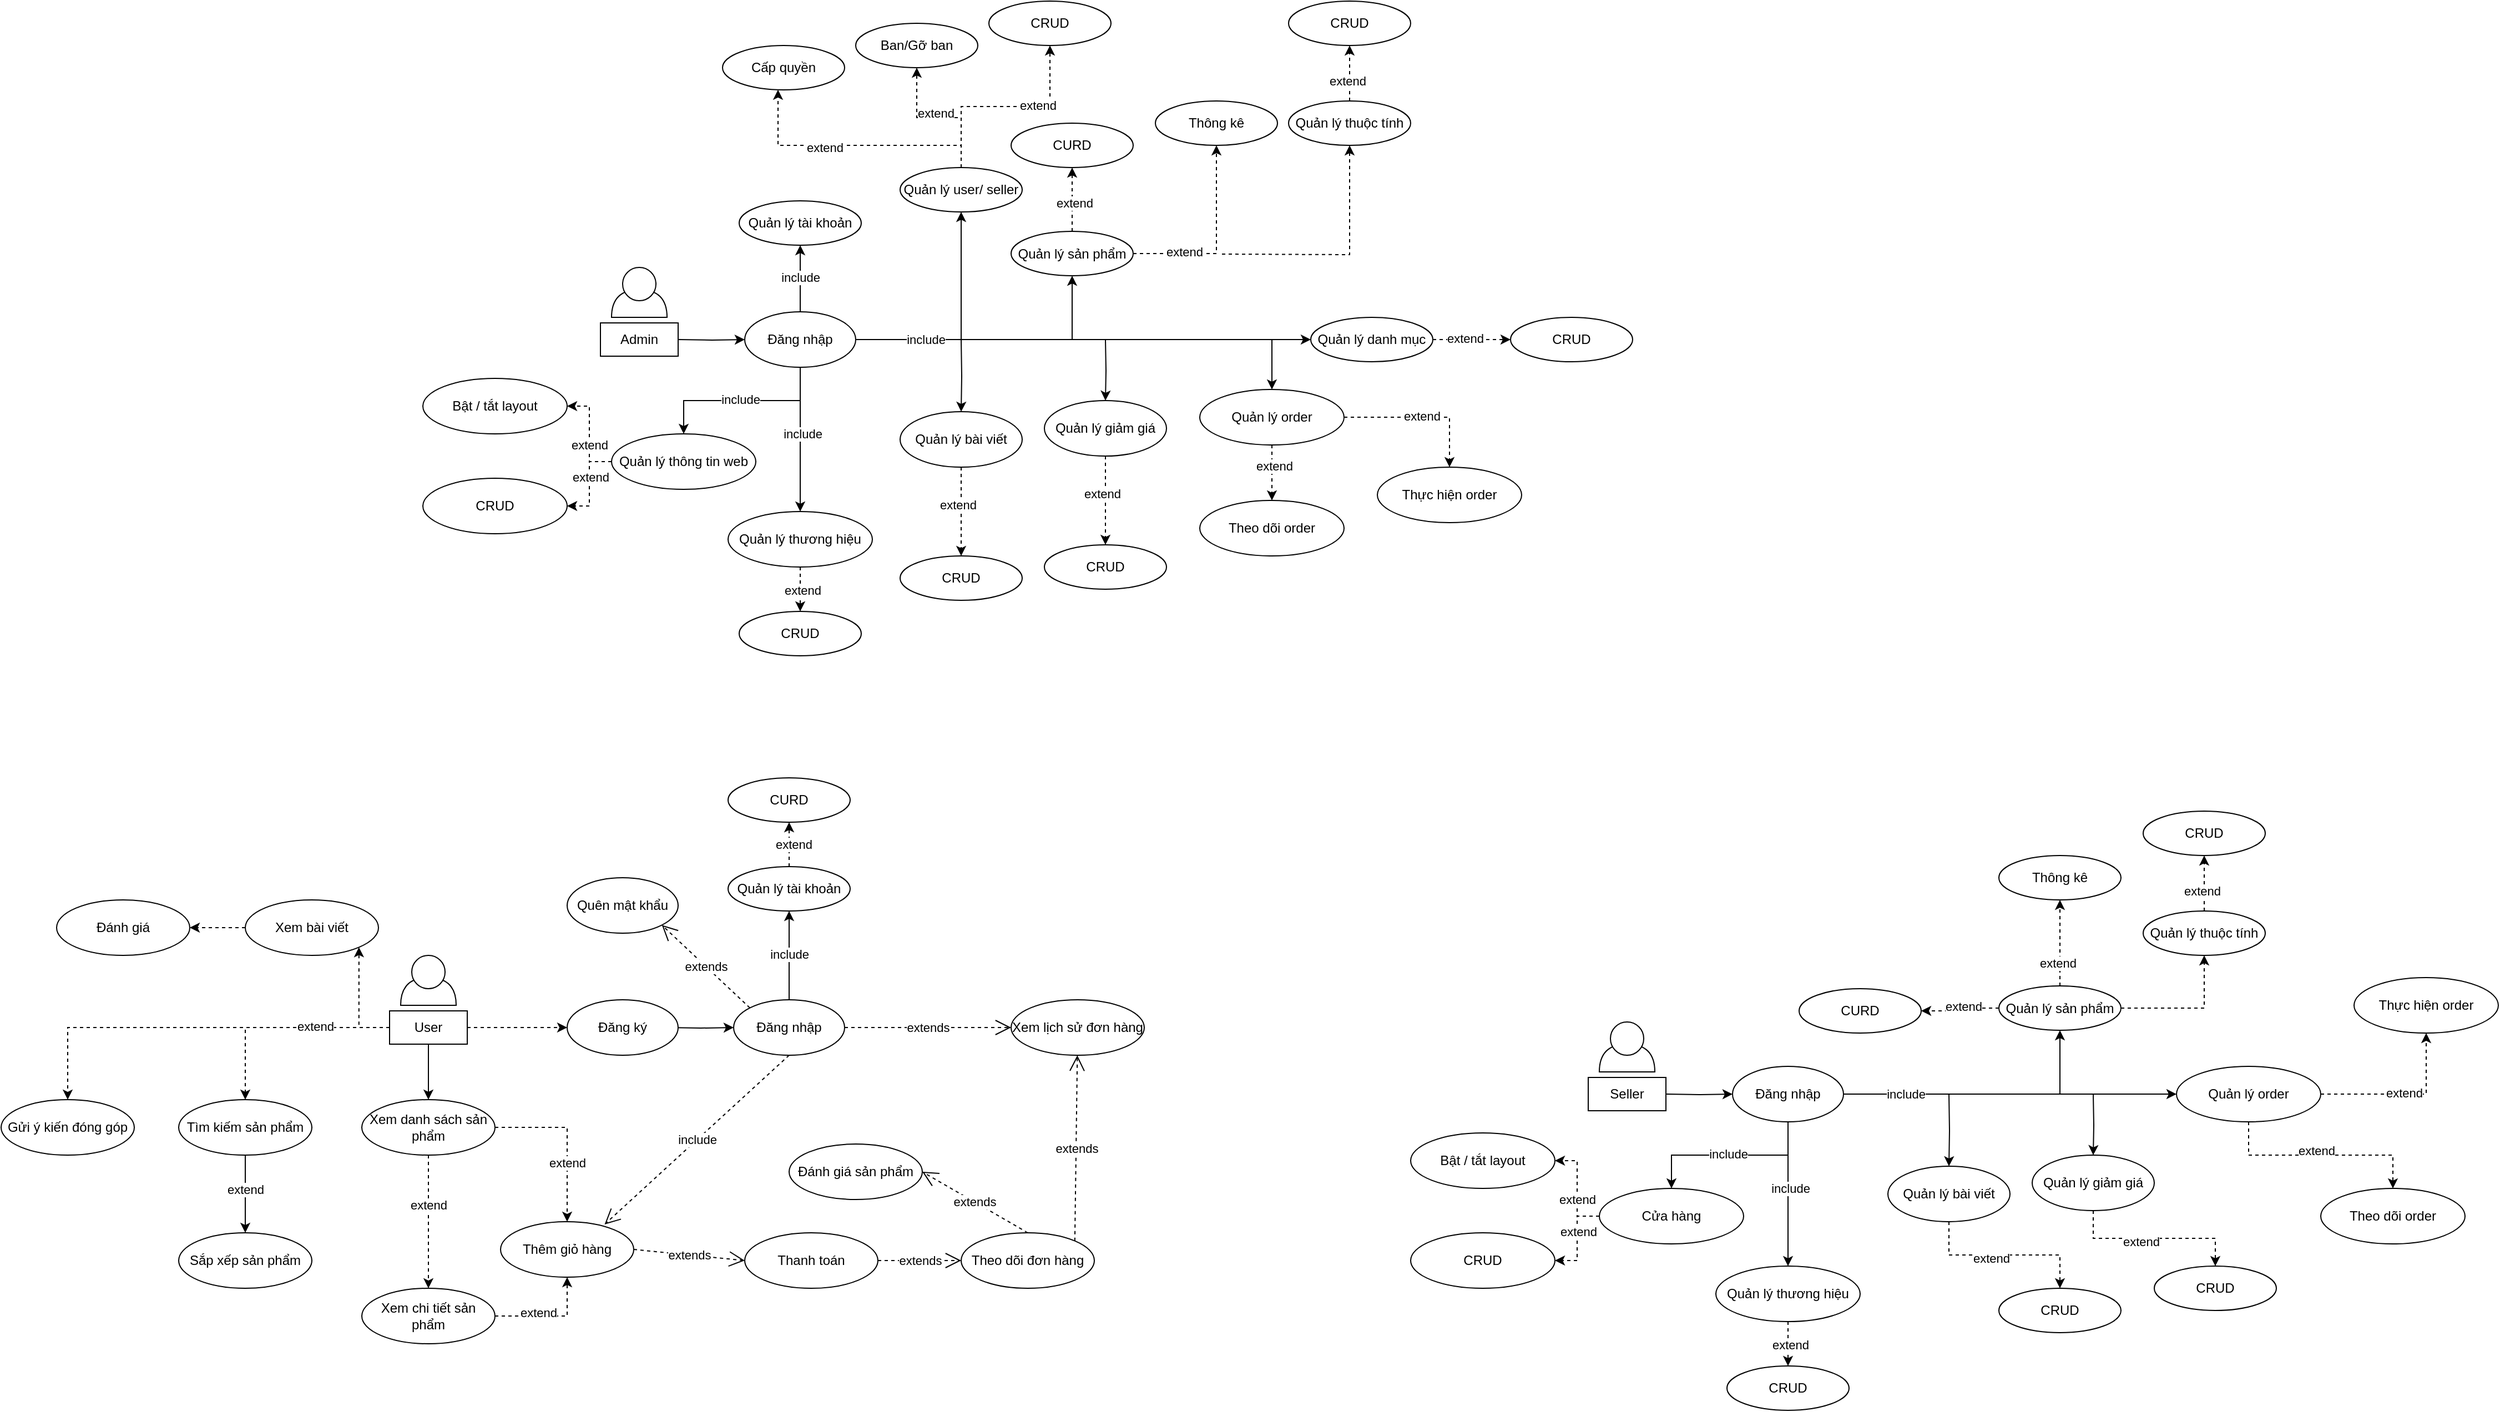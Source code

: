 <mxfile version="22.1.2" type="device">
  <diagram name="Page-1" id="dyV1vCTJHISNvgEBtLhY">
    <mxGraphModel dx="1886" dy="1714" grid="1" gridSize="10" guides="1" tooltips="1" connect="1" arrows="1" fold="1" page="1" pageScale="1" pageWidth="850" pageHeight="1100" math="0" shadow="0">
      <root>
        <mxCell id="0" />
        <mxCell id="1" parent="0" />
        <mxCell id="SgWpKH_g_rVidPouxBbm-1" value="" style="shape=or;whiteSpace=wrap;html=1;rotation=-90;" parent="1" vertex="1">
          <mxGeometry x="62.5" y="227.5" width="25" height="50" as="geometry" />
        </mxCell>
        <mxCell id="SgWpKH_g_rVidPouxBbm-2" value="" style="ellipse;whiteSpace=wrap;html=1;aspect=fixed;" parent="1" vertex="1">
          <mxGeometry x="60" y="220" width="30" height="30" as="geometry" />
        </mxCell>
        <mxCell id="SgWpKH_g_rVidPouxBbm-4" value="Admin" style="rounded=0;whiteSpace=wrap;html=1;" parent="1" vertex="1">
          <mxGeometry x="40" y="270" width="70" height="30" as="geometry" />
        </mxCell>
        <mxCell id="SgWpKH_g_rVidPouxBbm-8" style="edgeStyle=orthogonalEdgeStyle;rounded=0;orthogonalLoop=1;jettySize=auto;html=1;entryX=0;entryY=0.5;entryDx=0;entryDy=0;" parent="1" target="SgWpKH_g_rVidPouxBbm-6" edge="1">
          <mxGeometry relative="1" as="geometry">
            <mxPoint x="110" y="285" as="sourcePoint" />
          </mxGeometry>
        </mxCell>
        <mxCell id="SgWpKH_g_rVidPouxBbm-15" style="edgeStyle=orthogonalEdgeStyle;rounded=0;orthogonalLoop=1;jettySize=auto;html=1;entryX=0.5;entryY=1;entryDx=0;entryDy=0;" parent="1" source="SgWpKH_g_rVidPouxBbm-6" target="SgWpKH_g_rVidPouxBbm-12" edge="1">
          <mxGeometry relative="1" as="geometry" />
        </mxCell>
        <mxCell id="SgWpKH_g_rVidPouxBbm-16" value="include" style="edgeLabel;html=1;align=center;verticalAlign=middle;resizable=0;points=[];" parent="SgWpKH_g_rVidPouxBbm-15" vertex="1" connectable="0">
          <mxGeometry x="0.027" relative="1" as="geometry">
            <mxPoint as="offset" />
          </mxGeometry>
        </mxCell>
        <mxCell id="SgWpKH_g_rVidPouxBbm-19" style="edgeStyle=orthogonalEdgeStyle;rounded=0;orthogonalLoop=1;jettySize=auto;html=1;entryX=0.5;entryY=1;entryDx=0;entryDy=0;" parent="1" source="SgWpKH_g_rVidPouxBbm-6" target="SgWpKH_g_rVidPouxBbm-17" edge="1">
          <mxGeometry relative="1" as="geometry" />
        </mxCell>
        <mxCell id="SgWpKH_g_rVidPouxBbm-31" style="edgeStyle=orthogonalEdgeStyle;rounded=0;orthogonalLoop=1;jettySize=auto;html=1;entryX=0.5;entryY=1;entryDx=0;entryDy=0;" parent="1" source="SgWpKH_g_rVidPouxBbm-6" target="SgWpKH_g_rVidPouxBbm-30" edge="1">
          <mxGeometry relative="1" as="geometry" />
        </mxCell>
        <mxCell id="SgWpKH_g_rVidPouxBbm-47" style="edgeStyle=orthogonalEdgeStyle;rounded=0;orthogonalLoop=1;jettySize=auto;html=1;" parent="1" source="SgWpKH_g_rVidPouxBbm-6" target="SgWpKH_g_rVidPouxBbm-46" edge="1">
          <mxGeometry relative="1" as="geometry" />
        </mxCell>
        <mxCell id="7XiUPh6KSyojpYnyb0MD-14" value="include" style="edgeLabel;html=1;align=center;verticalAlign=middle;resizable=0;points=[];" parent="SgWpKH_g_rVidPouxBbm-47" vertex="1" connectable="0">
          <mxGeometry x="0.018" y="-1" relative="1" as="geometry">
            <mxPoint as="offset" />
          </mxGeometry>
        </mxCell>
        <mxCell id="SgWpKH_g_rVidPouxBbm-57" style="edgeStyle=orthogonalEdgeStyle;rounded=0;orthogonalLoop=1;jettySize=auto;html=1;" parent="1" source="SgWpKH_g_rVidPouxBbm-6" target="SgWpKH_g_rVidPouxBbm-54" edge="1">
          <mxGeometry relative="1" as="geometry" />
        </mxCell>
        <mxCell id="SgWpKH_g_rVidPouxBbm-67" value="include" style="edgeLabel;html=1;align=center;verticalAlign=middle;resizable=0;points=[];" parent="SgWpKH_g_rVidPouxBbm-57" vertex="1" connectable="0">
          <mxGeometry x="-0.877" y="2" relative="1" as="geometry">
            <mxPoint x="37" y="2" as="offset" />
          </mxGeometry>
        </mxCell>
        <mxCell id="7XiUPh6KSyojpYnyb0MD-16" style="edgeStyle=orthogonalEdgeStyle;rounded=0;orthogonalLoop=1;jettySize=auto;html=1;" parent="1" source="SgWpKH_g_rVidPouxBbm-6" target="7XiUPh6KSyojpYnyb0MD-15" edge="1">
          <mxGeometry relative="1" as="geometry" />
        </mxCell>
        <mxCell id="7XiUPh6KSyojpYnyb0MD-17" value="include" style="edgeLabel;html=1;align=center;verticalAlign=middle;resizable=0;points=[];" parent="7XiUPh6KSyojpYnyb0MD-16" vertex="1" connectable="0">
          <mxGeometry x="-0.082" y="2" relative="1" as="geometry">
            <mxPoint as="offset" />
          </mxGeometry>
        </mxCell>
        <mxCell id="7XiUPh6KSyojpYnyb0MD-33" style="edgeStyle=orthogonalEdgeStyle;rounded=0;orthogonalLoop=1;jettySize=auto;html=1;entryX=0.5;entryY=0;entryDx=0;entryDy=0;" parent="1" target="7XiUPh6KSyojpYnyb0MD-28" edge="1">
          <mxGeometry relative="1" as="geometry">
            <mxPoint x="365" y="285" as="sourcePoint" />
          </mxGeometry>
        </mxCell>
        <mxCell id="7XiUPh6KSyojpYnyb0MD-39" style="edgeStyle=orthogonalEdgeStyle;rounded=0;orthogonalLoop=1;jettySize=auto;html=1;entryX=0.5;entryY=0;entryDx=0;entryDy=0;" parent="1" target="7XiUPh6KSyojpYnyb0MD-37" edge="1">
          <mxGeometry relative="1" as="geometry">
            <mxPoint x="495" y="285" as="sourcePoint" />
          </mxGeometry>
        </mxCell>
        <mxCell id="SgWpKH_g_rVidPouxBbm-6" value="Đăng nhập" style="ellipse;whiteSpace=wrap;html=1;" parent="1" vertex="1">
          <mxGeometry x="170" y="260" width="100" height="50" as="geometry" />
        </mxCell>
        <mxCell id="SgWpKH_g_rVidPouxBbm-12" value="Quản lý tài khoản" style="ellipse;whiteSpace=wrap;html=1;" parent="1" vertex="1">
          <mxGeometry x="165" y="160" width="110" height="40" as="geometry" />
        </mxCell>
        <mxCell id="SgWpKH_g_rVidPouxBbm-22" style="edgeStyle=orthogonalEdgeStyle;rounded=0;orthogonalLoop=1;jettySize=auto;html=1;entryX=0.5;entryY=1;entryDx=0;entryDy=0;dashed=1;" parent="1" source="SgWpKH_g_rVidPouxBbm-17" target="SgWpKH_g_rVidPouxBbm-21" edge="1">
          <mxGeometry relative="1" as="geometry" />
        </mxCell>
        <mxCell id="SgWpKH_g_rVidPouxBbm-23" value="extend" style="edgeLabel;html=1;align=center;verticalAlign=middle;resizable=0;points=[];" parent="SgWpKH_g_rVidPouxBbm-22" vertex="1" connectable="0">
          <mxGeometry x="0.048" y="-4" relative="1" as="geometry">
            <mxPoint as="offset" />
          </mxGeometry>
        </mxCell>
        <mxCell id="SgWpKH_g_rVidPouxBbm-28" style="edgeStyle=orthogonalEdgeStyle;rounded=0;orthogonalLoop=1;jettySize=auto;html=1;dashed=1;" parent="1" source="SgWpKH_g_rVidPouxBbm-17" target="SgWpKH_g_rVidPouxBbm-27" edge="1">
          <mxGeometry relative="1" as="geometry">
            <Array as="points">
              <mxPoint x="365" y="110" />
              <mxPoint x="200" y="110" />
            </Array>
          </mxGeometry>
        </mxCell>
        <mxCell id="SgWpKH_g_rVidPouxBbm-29" value="extend" style="edgeLabel;html=1;align=center;verticalAlign=middle;resizable=0;points=[];" parent="SgWpKH_g_rVidPouxBbm-28" vertex="1" connectable="0">
          <mxGeometry x="0.221" y="2" relative="1" as="geometry">
            <mxPoint as="offset" />
          </mxGeometry>
        </mxCell>
        <mxCell id="7XiUPh6KSyojpYnyb0MD-9" style="edgeStyle=orthogonalEdgeStyle;rounded=0;orthogonalLoop=1;jettySize=auto;html=1;entryX=0.5;entryY=1;entryDx=0;entryDy=0;dashed=1;" parent="1" source="SgWpKH_g_rVidPouxBbm-17" target="7XiUPh6KSyojpYnyb0MD-8" edge="1">
          <mxGeometry relative="1" as="geometry" />
        </mxCell>
        <mxCell id="7XiUPh6KSyojpYnyb0MD-10" value="extend" style="edgeLabel;html=1;align=center;verticalAlign=middle;resizable=0;points=[];" parent="7XiUPh6KSyojpYnyb0MD-9" vertex="1" connectable="0">
          <mxGeometry x="0.305" y="1" relative="1" as="geometry">
            <mxPoint as="offset" />
          </mxGeometry>
        </mxCell>
        <mxCell id="SgWpKH_g_rVidPouxBbm-17" value="Quản lý user/ seller" style="ellipse;whiteSpace=wrap;html=1;" parent="1" vertex="1">
          <mxGeometry x="310" y="130" width="110" height="40" as="geometry" />
        </mxCell>
        <mxCell id="SgWpKH_g_rVidPouxBbm-21" value="Ban/Gỡ ban" style="ellipse;whiteSpace=wrap;html=1;" parent="1" vertex="1">
          <mxGeometry x="270" width="110" height="40" as="geometry" />
        </mxCell>
        <mxCell id="SgWpKH_g_rVidPouxBbm-27" value="Cấp quyền" style="ellipse;whiteSpace=wrap;html=1;" parent="1" vertex="1">
          <mxGeometry x="150" y="20" width="110" height="40" as="geometry" />
        </mxCell>
        <mxCell id="SgWpKH_g_rVidPouxBbm-41" style="edgeStyle=orthogonalEdgeStyle;rounded=0;orthogonalLoop=1;jettySize=auto;html=1;dashed=1;" parent="1" source="SgWpKH_g_rVidPouxBbm-30" target="SgWpKH_g_rVidPouxBbm-40" edge="1">
          <mxGeometry relative="1" as="geometry" />
        </mxCell>
        <mxCell id="7XiUPh6KSyojpYnyb0MD-13" value="extend" style="edgeLabel;html=1;align=center;verticalAlign=middle;resizable=0;points=[];" parent="SgWpKH_g_rVidPouxBbm-41" vertex="1" connectable="0">
          <mxGeometry x="-0.472" y="2" relative="1" as="geometry">
            <mxPoint as="offset" />
          </mxGeometry>
        </mxCell>
        <mxCell id="7XiUPh6KSyojpYnyb0MD-11" style="edgeStyle=orthogonalEdgeStyle;rounded=0;orthogonalLoop=1;jettySize=auto;html=1;dashed=1;" parent="1" source="SgWpKH_g_rVidPouxBbm-30" target="7XiUPh6KSyojpYnyb0MD-7" edge="1">
          <mxGeometry relative="1" as="geometry" />
        </mxCell>
        <mxCell id="7XiUPh6KSyojpYnyb0MD-12" value="extend" style="edgeLabel;html=1;align=center;verticalAlign=middle;resizable=0;points=[];" parent="7XiUPh6KSyojpYnyb0MD-11" vertex="1" connectable="0">
          <mxGeometry x="-0.106" y="-2" relative="1" as="geometry">
            <mxPoint as="offset" />
          </mxGeometry>
        </mxCell>
        <mxCell id="7XiUPh6KSyojpYnyb0MD-22" style="edgeStyle=orthogonalEdgeStyle;rounded=0;orthogonalLoop=1;jettySize=auto;html=1;entryX=0.5;entryY=1;entryDx=0;entryDy=0;dashed=1;" parent="1" target="7XiUPh6KSyojpYnyb0MD-21" edge="1">
          <mxGeometry relative="1" as="geometry">
            <mxPoint x="600" y="208" as="sourcePoint" />
          </mxGeometry>
        </mxCell>
        <mxCell id="SgWpKH_g_rVidPouxBbm-30" value="Quản lý sản phẩm" style="ellipse;whiteSpace=wrap;html=1;" parent="1" vertex="1">
          <mxGeometry x="410" y="187.5" width="110" height="40" as="geometry" />
        </mxCell>
        <mxCell id="SgWpKH_g_rVidPouxBbm-40" value="Thông kê" style="ellipse;whiteSpace=wrap;html=1;" parent="1" vertex="1">
          <mxGeometry x="540" y="70" width="110" height="40" as="geometry" />
        </mxCell>
        <mxCell id="SgWpKH_g_rVidPouxBbm-56" style="edgeStyle=orthogonalEdgeStyle;rounded=0;orthogonalLoop=1;jettySize=auto;html=1;entryX=0;entryY=0.5;entryDx=0;entryDy=0;dashed=1;" parent="1" source="SgWpKH_g_rVidPouxBbm-42" target="SgWpKH_g_rVidPouxBbm-44" edge="1">
          <mxGeometry relative="1" as="geometry" />
        </mxCell>
        <mxCell id="7XiUPh6KSyojpYnyb0MD-5" value="extend" style="edgeLabel;html=1;align=center;verticalAlign=middle;resizable=0;points=[];" parent="SgWpKH_g_rVidPouxBbm-56" vertex="1" connectable="0">
          <mxGeometry x="-0.177" y="1" relative="1" as="geometry">
            <mxPoint as="offset" />
          </mxGeometry>
        </mxCell>
        <mxCell id="SgWpKH_g_rVidPouxBbm-42" value="Quản lý danh mục" style="ellipse;whiteSpace=wrap;html=1;" parent="1" vertex="1">
          <mxGeometry x="680" y="265" width="110" height="40" as="geometry" />
        </mxCell>
        <mxCell id="SgWpKH_g_rVidPouxBbm-44" value="CRUD" style="ellipse;whiteSpace=wrap;html=1;" parent="1" vertex="1">
          <mxGeometry x="860" y="265" width="110" height="40" as="geometry" />
        </mxCell>
        <mxCell id="SgWpKH_g_rVidPouxBbm-49" style="edgeStyle=orthogonalEdgeStyle;rounded=0;orthogonalLoop=1;jettySize=auto;html=1;dashed=1;" parent="1" source="SgWpKH_g_rVidPouxBbm-46" target="SgWpKH_g_rVidPouxBbm-48" edge="1">
          <mxGeometry relative="1" as="geometry" />
        </mxCell>
        <mxCell id="7XiUPh6KSyojpYnyb0MD-3" value="extend" style="edgeLabel;html=1;align=center;verticalAlign=middle;resizable=0;points=[];" parent="SgWpKH_g_rVidPouxBbm-49" vertex="1" connectable="0">
          <mxGeometry x="-0.211" relative="1" as="geometry">
            <mxPoint as="offset" />
          </mxGeometry>
        </mxCell>
        <mxCell id="SgWpKH_g_rVidPouxBbm-53" style="edgeStyle=orthogonalEdgeStyle;rounded=0;orthogonalLoop=1;jettySize=auto;html=1;dashed=1;" parent="1" source="SgWpKH_g_rVidPouxBbm-46" target="SgWpKH_g_rVidPouxBbm-52" edge="1">
          <mxGeometry relative="1" as="geometry" />
        </mxCell>
        <mxCell id="7XiUPh6KSyojpYnyb0MD-4" value="extend" style="edgeLabel;html=1;align=center;verticalAlign=middle;resizable=0;points=[];" parent="SgWpKH_g_rVidPouxBbm-53" vertex="1" connectable="0">
          <mxGeometry x="-0.163" y="1" relative="1" as="geometry">
            <mxPoint as="offset" />
          </mxGeometry>
        </mxCell>
        <mxCell id="SgWpKH_g_rVidPouxBbm-46" value="Quản lý thông tin web" style="ellipse;whiteSpace=wrap;html=1;" parent="1" vertex="1">
          <mxGeometry x="50" y="370" width="130" height="50" as="geometry" />
        </mxCell>
        <mxCell id="SgWpKH_g_rVidPouxBbm-48" value="Bật / tắt layout" style="ellipse;whiteSpace=wrap;html=1;" parent="1" vertex="1">
          <mxGeometry x="-120" y="320" width="130" height="50" as="geometry" />
        </mxCell>
        <mxCell id="SgWpKH_g_rVidPouxBbm-52" value="CRUD" style="ellipse;whiteSpace=wrap;html=1;" parent="1" vertex="1">
          <mxGeometry x="-120" y="410" width="130" height="50" as="geometry" />
        </mxCell>
        <mxCell id="SgWpKH_g_rVidPouxBbm-59" style="edgeStyle=orthogonalEdgeStyle;rounded=0;orthogonalLoop=1;jettySize=auto;html=1;dashed=1;" parent="1" source="SgWpKH_g_rVidPouxBbm-54" target="SgWpKH_g_rVidPouxBbm-58" edge="1">
          <mxGeometry relative="1" as="geometry" />
        </mxCell>
        <mxCell id="SgWpKH_g_rVidPouxBbm-63" value="extend" style="edgeLabel;html=1;align=center;verticalAlign=middle;resizable=0;points=[];" parent="SgWpKH_g_rVidPouxBbm-59" vertex="1" connectable="0">
          <mxGeometry x="-0.004" y="1" relative="1" as="geometry">
            <mxPoint as="offset" />
          </mxGeometry>
        </mxCell>
        <mxCell id="SgWpKH_g_rVidPouxBbm-61" style="edgeStyle=orthogonalEdgeStyle;rounded=0;orthogonalLoop=1;jettySize=auto;html=1;entryX=0.5;entryY=0;entryDx=0;entryDy=0;dashed=1;" parent="1" source="SgWpKH_g_rVidPouxBbm-54" target="SgWpKH_g_rVidPouxBbm-60" edge="1">
          <mxGeometry relative="1" as="geometry" />
        </mxCell>
        <mxCell id="SgWpKH_g_rVidPouxBbm-62" value="extend" style="edgeLabel;html=1;align=center;verticalAlign=middle;resizable=0;points=[];" parent="SgWpKH_g_rVidPouxBbm-61" vertex="1" connectable="0">
          <mxGeometry x="-0.269" y="2" relative="1" as="geometry">
            <mxPoint as="offset" />
          </mxGeometry>
        </mxCell>
        <mxCell id="SgWpKH_g_rVidPouxBbm-54" value="Quản lý order" style="ellipse;whiteSpace=wrap;html=1;" parent="1" vertex="1">
          <mxGeometry x="580" y="330" width="130" height="50" as="geometry" />
        </mxCell>
        <mxCell id="SgWpKH_g_rVidPouxBbm-58" value="Thực hiện order" style="ellipse;whiteSpace=wrap;html=1;" parent="1" vertex="1">
          <mxGeometry x="740" y="400" width="130" height="50" as="geometry" />
        </mxCell>
        <mxCell id="SgWpKH_g_rVidPouxBbm-60" value="Theo dõi order" style="ellipse;whiteSpace=wrap;html=1;" parent="1" vertex="1">
          <mxGeometry x="580" y="430" width="130" height="50" as="geometry" />
        </mxCell>
        <mxCell id="SgWpKH_g_rVidPouxBbm-68" value="" style="shape=or;whiteSpace=wrap;html=1;rotation=-90;" parent="1" vertex="1">
          <mxGeometry x="-127.5" y="847.5" width="25" height="50" as="geometry" />
        </mxCell>
        <mxCell id="SgWpKH_g_rVidPouxBbm-69" value="" style="ellipse;whiteSpace=wrap;html=1;aspect=fixed;" parent="1" vertex="1">
          <mxGeometry x="-130" y="840" width="30" height="30" as="geometry" />
        </mxCell>
        <mxCell id="SgWpKH_g_rVidPouxBbm-113" style="edgeStyle=orthogonalEdgeStyle;rounded=0;orthogonalLoop=1;jettySize=auto;html=1;entryX=0;entryY=0.5;entryDx=0;entryDy=0;dashed=1;" parent="1" source="SgWpKH_g_rVidPouxBbm-70" target="SgWpKH_g_rVidPouxBbm-112" edge="1">
          <mxGeometry relative="1" as="geometry" />
        </mxCell>
        <mxCell id="SgWpKH_g_rVidPouxBbm-120" style="edgeStyle=orthogonalEdgeStyle;rounded=0;orthogonalLoop=1;jettySize=auto;html=1;entryX=0.5;entryY=0;entryDx=0;entryDy=0;dashed=1;" parent="1" source="SgWpKH_g_rVidPouxBbm-70" target="SgWpKH_g_rVidPouxBbm-119" edge="1">
          <mxGeometry relative="1" as="geometry" />
        </mxCell>
        <mxCell id="SgWpKH_g_rVidPouxBbm-126" style="edgeStyle=orthogonalEdgeStyle;rounded=0;orthogonalLoop=1;jettySize=auto;html=1;entryX=0.5;entryY=0;entryDx=0;entryDy=0;" parent="1" source="SgWpKH_g_rVidPouxBbm-70" target="SgWpKH_g_rVidPouxBbm-125" edge="1">
          <mxGeometry relative="1" as="geometry" />
        </mxCell>
        <mxCell id="SgWpKH_g_rVidPouxBbm-129" style="edgeStyle=orthogonalEdgeStyle;rounded=0;orthogonalLoop=1;jettySize=auto;html=1;entryX=0.5;entryY=0;entryDx=0;entryDy=0;dashed=1;" parent="1" source="SgWpKH_g_rVidPouxBbm-70" target="SgWpKH_g_rVidPouxBbm-128" edge="1">
          <mxGeometry relative="1" as="geometry" />
        </mxCell>
        <mxCell id="7XiUPh6KSyojpYnyb0MD-47" value="extend" style="edgeLabel;html=1;align=center;verticalAlign=middle;resizable=0;points=[];" parent="SgWpKH_g_rVidPouxBbm-129" vertex="1" connectable="0">
          <mxGeometry x="-0.62" y="-1" relative="1" as="geometry">
            <mxPoint as="offset" />
          </mxGeometry>
        </mxCell>
        <mxCell id="7XiUPh6KSyojpYnyb0MD-123" style="edgeStyle=orthogonalEdgeStyle;rounded=0;orthogonalLoop=1;jettySize=auto;html=1;entryX=1;entryY=1;entryDx=0;entryDy=0;dashed=1;" parent="1" source="SgWpKH_g_rVidPouxBbm-70" target="7XiUPh6KSyojpYnyb0MD-121" edge="1">
          <mxGeometry relative="1" as="geometry" />
        </mxCell>
        <mxCell id="SgWpKH_g_rVidPouxBbm-70" value="User" style="rounded=0;whiteSpace=wrap;html=1;" parent="1" vertex="1">
          <mxGeometry x="-150" y="890" width="70" height="30" as="geometry" />
        </mxCell>
        <mxCell id="SgWpKH_g_rVidPouxBbm-71" style="edgeStyle=orthogonalEdgeStyle;rounded=0;orthogonalLoop=1;jettySize=auto;html=1;entryX=0;entryY=0.5;entryDx=0;entryDy=0;" parent="1" target="SgWpKH_g_rVidPouxBbm-80" edge="1">
          <mxGeometry relative="1" as="geometry">
            <mxPoint x="100" y="905" as="sourcePoint" />
          </mxGeometry>
        </mxCell>
        <mxCell id="SgWpKH_g_rVidPouxBbm-72" style="edgeStyle=orthogonalEdgeStyle;rounded=0;orthogonalLoop=1;jettySize=auto;html=1;entryX=0.5;entryY=1;entryDx=0;entryDy=0;" parent="1" source="SgWpKH_g_rVidPouxBbm-80" target="SgWpKH_g_rVidPouxBbm-81" edge="1">
          <mxGeometry relative="1" as="geometry" />
        </mxCell>
        <mxCell id="SgWpKH_g_rVidPouxBbm-73" value="include" style="edgeLabel;html=1;align=center;verticalAlign=middle;resizable=0;points=[];" parent="SgWpKH_g_rVidPouxBbm-72" vertex="1" connectable="0">
          <mxGeometry x="0.027" relative="1" as="geometry">
            <mxPoint as="offset" />
          </mxGeometry>
        </mxCell>
        <mxCell id="SgWpKH_g_rVidPouxBbm-80" value="Đăng nhập" style="ellipse;whiteSpace=wrap;html=1;" parent="1" vertex="1">
          <mxGeometry x="160" y="880" width="100" height="50" as="geometry" />
        </mxCell>
        <mxCell id="SgWpKH_g_rVidPouxBbm-118" style="edgeStyle=orthogonalEdgeStyle;rounded=0;orthogonalLoop=1;jettySize=auto;html=1;dashed=1;" parent="1" source="SgWpKH_g_rVidPouxBbm-81" target="SgWpKH_g_rVidPouxBbm-117" edge="1">
          <mxGeometry relative="1" as="geometry" />
        </mxCell>
        <mxCell id="7XiUPh6KSyojpYnyb0MD-42" value="extend" style="edgeLabel;html=1;align=center;verticalAlign=middle;resizable=0;points=[];" parent="SgWpKH_g_rVidPouxBbm-118" vertex="1" connectable="0">
          <mxGeometry x="-0.006" y="-4" relative="1" as="geometry">
            <mxPoint as="offset" />
          </mxGeometry>
        </mxCell>
        <mxCell id="SgWpKH_g_rVidPouxBbm-81" value="Quản lý tài khoản" style="ellipse;whiteSpace=wrap;html=1;" parent="1" vertex="1">
          <mxGeometry x="155" y="760" width="110" height="40" as="geometry" />
        </mxCell>
        <mxCell id="SgWpKH_g_rVidPouxBbm-112" value="Đăng ký" style="ellipse;whiteSpace=wrap;html=1;" parent="1" vertex="1">
          <mxGeometry x="10" y="880" width="100" height="50" as="geometry" />
        </mxCell>
        <mxCell id="SgWpKH_g_rVidPouxBbm-114" value="Quên mật khẩu" style="ellipse;whiteSpace=wrap;html=1;" parent="1" vertex="1">
          <mxGeometry x="10" y="770" width="100" height="50" as="geometry" />
        </mxCell>
        <mxCell id="SgWpKH_g_rVidPouxBbm-117" value="CURD" style="ellipse;whiteSpace=wrap;html=1;" parent="1" vertex="1">
          <mxGeometry x="155" y="680" width="110" height="40" as="geometry" />
        </mxCell>
        <mxCell id="SgWpKH_g_rVidPouxBbm-122" style="edgeStyle=orthogonalEdgeStyle;rounded=0;orthogonalLoop=1;jettySize=auto;html=1;entryX=0.5;entryY=0;entryDx=0;entryDy=0;" parent="1" source="SgWpKH_g_rVidPouxBbm-119" target="SgWpKH_g_rVidPouxBbm-121" edge="1">
          <mxGeometry relative="1" as="geometry" />
        </mxCell>
        <mxCell id="7XiUPh6KSyojpYnyb0MD-46" value="extend" style="edgeLabel;html=1;align=center;verticalAlign=middle;resizable=0;points=[];" parent="SgWpKH_g_rVidPouxBbm-122" vertex="1" connectable="0">
          <mxGeometry x="-0.123" relative="1" as="geometry">
            <mxPoint as="offset" />
          </mxGeometry>
        </mxCell>
        <mxCell id="SgWpKH_g_rVidPouxBbm-119" value="Tìm kiếm sản phẩm" style="ellipse;whiteSpace=wrap;html=1;" parent="1" vertex="1">
          <mxGeometry x="-340" y="970" width="120" height="50" as="geometry" />
        </mxCell>
        <mxCell id="SgWpKH_g_rVidPouxBbm-121" value="Sắp xếp sản phẩm" style="ellipse;whiteSpace=wrap;html=1;" parent="1" vertex="1">
          <mxGeometry x="-340" y="1090" width="120" height="50" as="geometry" />
        </mxCell>
        <mxCell id="SgWpKH_g_rVidPouxBbm-130" style="edgeStyle=orthogonalEdgeStyle;rounded=0;orthogonalLoop=1;jettySize=auto;html=1;entryX=0.5;entryY=0;entryDx=0;entryDy=0;dashed=1;" parent="1" source="SgWpKH_g_rVidPouxBbm-125" target="SgWpKH_g_rVidPouxBbm-127" edge="1">
          <mxGeometry relative="1" as="geometry" />
        </mxCell>
        <mxCell id="7XiUPh6KSyojpYnyb0MD-45" value="extend" style="edgeLabel;html=1;align=center;verticalAlign=middle;resizable=0;points=[];" parent="SgWpKH_g_rVidPouxBbm-130" vertex="1" connectable="0">
          <mxGeometry x="-0.253" relative="1" as="geometry">
            <mxPoint as="offset" />
          </mxGeometry>
        </mxCell>
        <mxCell id="SgWpKH_g_rVidPouxBbm-132" style="edgeStyle=orthogonalEdgeStyle;rounded=0;orthogonalLoop=1;jettySize=auto;html=1;dashed=1;" parent="1" source="SgWpKH_g_rVidPouxBbm-125" target="SgWpKH_g_rVidPouxBbm-131" edge="1">
          <mxGeometry relative="1" as="geometry" />
        </mxCell>
        <mxCell id="7XiUPh6KSyojpYnyb0MD-44" value="extend" style="edgeLabel;html=1;align=center;verticalAlign=middle;resizable=0;points=[];" parent="SgWpKH_g_rVidPouxBbm-132" vertex="1" connectable="0">
          <mxGeometry x="0.296" relative="1" as="geometry">
            <mxPoint as="offset" />
          </mxGeometry>
        </mxCell>
        <mxCell id="SgWpKH_g_rVidPouxBbm-125" value="Xem danh sách sản phẩm" style="ellipse;whiteSpace=wrap;html=1;" parent="1" vertex="1">
          <mxGeometry x="-175" y="970" width="120" height="50" as="geometry" />
        </mxCell>
        <mxCell id="7XiUPh6KSyojpYnyb0MD-41" style="edgeStyle=orthogonalEdgeStyle;rounded=0;orthogonalLoop=1;jettySize=auto;html=1;entryX=0.5;entryY=1;entryDx=0;entryDy=0;dashed=1;" parent="1" source="SgWpKH_g_rVidPouxBbm-127" target="SgWpKH_g_rVidPouxBbm-131" edge="1">
          <mxGeometry relative="1" as="geometry" />
        </mxCell>
        <mxCell id="7XiUPh6KSyojpYnyb0MD-43" value="extend" style="edgeLabel;html=1;align=center;verticalAlign=middle;resizable=0;points=[];" parent="7XiUPh6KSyojpYnyb0MD-41" vertex="1" connectable="0">
          <mxGeometry x="-0.227" y="3" relative="1" as="geometry">
            <mxPoint as="offset" />
          </mxGeometry>
        </mxCell>
        <mxCell id="SgWpKH_g_rVidPouxBbm-127" value="Xem chi tiết sản phẩm" style="ellipse;whiteSpace=wrap;html=1;" parent="1" vertex="1">
          <mxGeometry x="-175" y="1140" width="120" height="50" as="geometry" />
        </mxCell>
        <mxCell id="SgWpKH_g_rVidPouxBbm-128" value="Gửi ý kiến đóng góp" style="ellipse;whiteSpace=wrap;html=1;" parent="1" vertex="1">
          <mxGeometry x="-500" y="970" width="120" height="50" as="geometry" />
        </mxCell>
        <mxCell id="SgWpKH_g_rVidPouxBbm-131" value="Thêm giỏ hàng" style="ellipse;whiteSpace=wrap;html=1;" parent="1" vertex="1">
          <mxGeometry x="-50" y="1080" width="120" height="50" as="geometry" />
        </mxCell>
        <mxCell id="SgWpKH_g_rVidPouxBbm-134" value="include" style="endArrow=open;endSize=12;dashed=1;html=1;rounded=0;exitX=0.5;exitY=1;exitDx=0;exitDy=0;entryX=0.781;entryY=0.049;entryDx=0;entryDy=0;entryPerimeter=0;" parent="1" source="SgWpKH_g_rVidPouxBbm-80" target="SgWpKH_g_rVidPouxBbm-131" edge="1">
          <mxGeometry width="160" relative="1" as="geometry">
            <mxPoint x="-70" y="1100" as="sourcePoint" />
            <mxPoint x="90" y="1100" as="targetPoint" />
          </mxGeometry>
        </mxCell>
        <mxCell id="SgWpKH_g_rVidPouxBbm-141" value="Thanh toán" style="ellipse;whiteSpace=wrap;html=1;" parent="1" vertex="1">
          <mxGeometry x="170" y="1090" width="120" height="50" as="geometry" />
        </mxCell>
        <mxCell id="SgWpKH_g_rVidPouxBbm-143" value="extends" style="endArrow=open;endSize=12;dashed=1;html=1;rounded=0;exitX=1;exitY=0.5;exitDx=0;exitDy=0;entryX=0;entryY=0.5;entryDx=0;entryDy=0;" parent="1" source="SgWpKH_g_rVidPouxBbm-131" target="SgWpKH_g_rVidPouxBbm-141" edge="1">
          <mxGeometry width="160" relative="1" as="geometry">
            <mxPoint x="220" y="940" as="sourcePoint" />
            <mxPoint x="26" y="1199" as="targetPoint" />
          </mxGeometry>
        </mxCell>
        <mxCell id="SgWpKH_g_rVidPouxBbm-144" value="Theo dõi đơn hàng" style="ellipse;whiteSpace=wrap;html=1;" parent="1" vertex="1">
          <mxGeometry x="365" y="1090" width="120" height="50" as="geometry" />
        </mxCell>
        <mxCell id="SgWpKH_g_rVidPouxBbm-145" value="extends" style="endArrow=open;endSize=12;dashed=1;html=1;rounded=0;exitX=1;exitY=0.5;exitDx=0;exitDy=0;entryX=0;entryY=0.5;entryDx=0;entryDy=0;" parent="1" source="SgWpKH_g_rVidPouxBbm-141" target="SgWpKH_g_rVidPouxBbm-144" edge="1">
          <mxGeometry width="160" relative="1" as="geometry">
            <mxPoint x="230" y="950" as="sourcePoint" />
            <mxPoint x="36" y="1209" as="targetPoint" />
          </mxGeometry>
        </mxCell>
        <mxCell id="SgWpKH_g_rVidPouxBbm-146" value="Đánh giá sản phẩm" style="ellipse;whiteSpace=wrap;html=1;" parent="1" vertex="1">
          <mxGeometry x="210" y="1010" width="120" height="50" as="geometry" />
        </mxCell>
        <mxCell id="SgWpKH_g_rVidPouxBbm-147" value="extends" style="endArrow=open;endSize=12;dashed=1;html=1;rounded=0;exitX=0.5;exitY=0;exitDx=0;exitDy=0;entryX=1;entryY=0.5;entryDx=0;entryDy=0;" parent="1" source="SgWpKH_g_rVidPouxBbm-144" target="SgWpKH_g_rVidPouxBbm-146" edge="1">
          <mxGeometry width="160" relative="1" as="geometry">
            <mxPoint x="740" y="910" as="sourcePoint" />
            <mxPoint x="361" y="1039" as="targetPoint" />
          </mxGeometry>
        </mxCell>
        <mxCell id="SgWpKH_g_rVidPouxBbm-149" value="extends" style="endArrow=open;endSize=12;dashed=1;html=1;rounded=0;exitX=0;exitY=0;exitDx=0;exitDy=0;entryX=1;entryY=1;entryDx=0;entryDy=0;" parent="1" source="SgWpKH_g_rVidPouxBbm-80" target="SgWpKH_g_rVidPouxBbm-114" edge="1">
          <mxGeometry width="160" relative="1" as="geometry">
            <mxPoint x="435" y="1100" as="sourcePoint" />
            <mxPoint x="345" y="1050" as="targetPoint" />
          </mxGeometry>
        </mxCell>
        <mxCell id="SgWpKH_g_rVidPouxBbm-151" value="Xem lịch sử đơn hàng" style="ellipse;whiteSpace=wrap;html=1;" parent="1" vertex="1">
          <mxGeometry x="410" y="880" width="120" height="50" as="geometry" />
        </mxCell>
        <mxCell id="SgWpKH_g_rVidPouxBbm-152" value="extends" style="endArrow=open;endSize=12;dashed=1;html=1;rounded=0;exitX=1;exitY=0;exitDx=0;exitDy=0;" parent="1" source="SgWpKH_g_rVidPouxBbm-144" target="SgWpKH_g_rVidPouxBbm-151" edge="1">
          <mxGeometry width="160" relative="1" as="geometry">
            <mxPoint x="445" y="1110" as="sourcePoint" />
            <mxPoint x="355" y="1060" as="targetPoint" />
          </mxGeometry>
        </mxCell>
        <mxCell id="SgWpKH_g_rVidPouxBbm-153" value="extends" style="endArrow=open;endSize=12;dashed=1;html=1;rounded=0;exitX=1;exitY=0.5;exitDx=0;exitDy=0;entryX=0;entryY=0.5;entryDx=0;entryDy=0;" parent="1" source="SgWpKH_g_rVidPouxBbm-80" target="SgWpKH_g_rVidPouxBbm-151" edge="1">
          <mxGeometry width="160" relative="1" as="geometry">
            <mxPoint x="455" y="1120" as="sourcePoint" />
            <mxPoint x="365" y="1070" as="targetPoint" />
          </mxGeometry>
        </mxCell>
        <mxCell id="7XiUPh6KSyojpYnyb0MD-2" value="" style="endArrow=classic;html=1;rounded=0;entryX=0;entryY=0.5;entryDx=0;entryDy=0;" parent="1" target="SgWpKH_g_rVidPouxBbm-42" edge="1">
          <mxGeometry width="50" height="50" relative="1" as="geometry">
            <mxPoint x="580" y="285" as="sourcePoint" />
            <mxPoint x="590" y="230" as="targetPoint" />
          </mxGeometry>
        </mxCell>
        <mxCell id="7XiUPh6KSyojpYnyb0MD-7" value="CURD" style="ellipse;whiteSpace=wrap;html=1;" parent="1" vertex="1">
          <mxGeometry x="410" y="90" width="110" height="40" as="geometry" />
        </mxCell>
        <mxCell id="7XiUPh6KSyojpYnyb0MD-8" value="CRUD" style="ellipse;whiteSpace=wrap;html=1;" parent="1" vertex="1">
          <mxGeometry x="390" y="-20" width="110" height="40" as="geometry" />
        </mxCell>
        <mxCell id="7XiUPh6KSyojpYnyb0MD-19" style="edgeStyle=orthogonalEdgeStyle;rounded=0;orthogonalLoop=1;jettySize=auto;html=1;dashed=1;" parent="1" source="7XiUPh6KSyojpYnyb0MD-15" target="7XiUPh6KSyojpYnyb0MD-18" edge="1">
          <mxGeometry relative="1" as="geometry" />
        </mxCell>
        <mxCell id="7XiUPh6KSyojpYnyb0MD-20" value="extend" style="edgeLabel;html=1;align=center;verticalAlign=middle;resizable=0;points=[];" parent="7XiUPh6KSyojpYnyb0MD-19" vertex="1" connectable="0">
          <mxGeometry x="0.04" y="2" relative="1" as="geometry">
            <mxPoint as="offset" />
          </mxGeometry>
        </mxCell>
        <mxCell id="7XiUPh6KSyojpYnyb0MD-15" value="Quản lý thương hiệu" style="ellipse;whiteSpace=wrap;html=1;" parent="1" vertex="1">
          <mxGeometry x="155" y="440" width="130" height="50" as="geometry" />
        </mxCell>
        <mxCell id="7XiUPh6KSyojpYnyb0MD-18" value="CRUD" style="ellipse;whiteSpace=wrap;html=1;" parent="1" vertex="1">
          <mxGeometry x="165" y="530" width="110" height="40" as="geometry" />
        </mxCell>
        <mxCell id="7XiUPh6KSyojpYnyb0MD-24" style="edgeStyle=orthogonalEdgeStyle;rounded=0;orthogonalLoop=1;jettySize=auto;html=1;entryX=0.5;entryY=1;entryDx=0;entryDy=0;dashed=1;" parent="1" source="7XiUPh6KSyojpYnyb0MD-21" target="7XiUPh6KSyojpYnyb0MD-23" edge="1">
          <mxGeometry relative="1" as="geometry" />
        </mxCell>
        <mxCell id="7XiUPh6KSyojpYnyb0MD-25" value="extend" style="edgeLabel;html=1;align=center;verticalAlign=middle;resizable=0;points=[];" parent="7XiUPh6KSyojpYnyb0MD-24" vertex="1" connectable="0">
          <mxGeometry x="-0.257" y="2" relative="1" as="geometry">
            <mxPoint as="offset" />
          </mxGeometry>
        </mxCell>
        <mxCell id="7XiUPh6KSyojpYnyb0MD-21" value="Quản lý thuộc tính" style="ellipse;whiteSpace=wrap;html=1;" parent="1" vertex="1">
          <mxGeometry x="660" y="70" width="110" height="40" as="geometry" />
        </mxCell>
        <mxCell id="7XiUPh6KSyojpYnyb0MD-23" value="CRUD" style="ellipse;whiteSpace=wrap;html=1;" parent="1" vertex="1">
          <mxGeometry x="660" y="-20" width="110" height="40" as="geometry" />
        </mxCell>
        <mxCell id="7XiUPh6KSyojpYnyb0MD-31" style="edgeStyle=orthogonalEdgeStyle;rounded=0;orthogonalLoop=1;jettySize=auto;html=1;dashed=1;" parent="1" source="7XiUPh6KSyojpYnyb0MD-28" target="7XiUPh6KSyojpYnyb0MD-29" edge="1">
          <mxGeometry relative="1" as="geometry" />
        </mxCell>
        <mxCell id="7XiUPh6KSyojpYnyb0MD-34" value="extend" style="edgeLabel;html=1;align=center;verticalAlign=middle;resizable=0;points=[];" parent="7XiUPh6KSyojpYnyb0MD-31" vertex="1" connectable="0">
          <mxGeometry x="-0.156" y="-3" relative="1" as="geometry">
            <mxPoint as="offset" />
          </mxGeometry>
        </mxCell>
        <mxCell id="7XiUPh6KSyojpYnyb0MD-28" value="Quản lý bài viết" style="ellipse;whiteSpace=wrap;html=1;" parent="1" vertex="1">
          <mxGeometry x="310" y="350" width="110" height="50" as="geometry" />
        </mxCell>
        <mxCell id="7XiUPh6KSyojpYnyb0MD-29" value="CRUD" style="ellipse;whiteSpace=wrap;html=1;" parent="1" vertex="1">
          <mxGeometry x="310" y="480" width="110" height="40" as="geometry" />
        </mxCell>
        <mxCell id="7XiUPh6KSyojpYnyb0MD-35" style="edgeStyle=orthogonalEdgeStyle;rounded=0;orthogonalLoop=1;jettySize=auto;html=1;dashed=1;" parent="1" source="7XiUPh6KSyojpYnyb0MD-37" target="7XiUPh6KSyojpYnyb0MD-38" edge="1">
          <mxGeometry relative="1" as="geometry" />
        </mxCell>
        <mxCell id="7XiUPh6KSyojpYnyb0MD-36" value="extend" style="edgeLabel;html=1;align=center;verticalAlign=middle;resizable=0;points=[];" parent="7XiUPh6KSyojpYnyb0MD-35" vertex="1" connectable="0">
          <mxGeometry x="-0.156" y="-3" relative="1" as="geometry">
            <mxPoint as="offset" />
          </mxGeometry>
        </mxCell>
        <mxCell id="7XiUPh6KSyojpYnyb0MD-37" value="Quản lý giảm giá" style="ellipse;whiteSpace=wrap;html=1;" parent="1" vertex="1">
          <mxGeometry x="440" y="340" width="110" height="50" as="geometry" />
        </mxCell>
        <mxCell id="7XiUPh6KSyojpYnyb0MD-38" value="CRUD" style="ellipse;whiteSpace=wrap;html=1;" parent="1" vertex="1">
          <mxGeometry x="440" y="470" width="110" height="40" as="geometry" />
        </mxCell>
        <mxCell id="7XiUPh6KSyojpYnyb0MD-48" value="" style="shape=or;whiteSpace=wrap;html=1;rotation=-90;" parent="1" vertex="1">
          <mxGeometry x="952.5" y="907.5" width="25" height="50" as="geometry" />
        </mxCell>
        <mxCell id="7XiUPh6KSyojpYnyb0MD-49" value="" style="ellipse;whiteSpace=wrap;html=1;aspect=fixed;" parent="1" vertex="1">
          <mxGeometry x="950" y="900" width="30" height="30" as="geometry" />
        </mxCell>
        <mxCell id="7XiUPh6KSyojpYnyb0MD-50" value="Seller" style="rounded=0;whiteSpace=wrap;html=1;" parent="1" vertex="1">
          <mxGeometry x="930" y="950" width="70" height="30" as="geometry" />
        </mxCell>
        <mxCell id="7XiUPh6KSyojpYnyb0MD-51" style="edgeStyle=orthogonalEdgeStyle;rounded=0;orthogonalLoop=1;jettySize=auto;html=1;entryX=0;entryY=0.5;entryDx=0;entryDy=0;" parent="1" target="7XiUPh6KSyojpYnyb0MD-64" edge="1">
          <mxGeometry relative="1" as="geometry">
            <mxPoint x="1000" y="965" as="sourcePoint" />
          </mxGeometry>
        </mxCell>
        <mxCell id="7XiUPh6KSyojpYnyb0MD-55" style="edgeStyle=orthogonalEdgeStyle;rounded=0;orthogonalLoop=1;jettySize=auto;html=1;entryX=0.5;entryY=1;entryDx=0;entryDy=0;" parent="1" source="7XiUPh6KSyojpYnyb0MD-64" target="7XiUPh6KSyojpYnyb0MD-80" edge="1">
          <mxGeometry relative="1" as="geometry" />
        </mxCell>
        <mxCell id="7XiUPh6KSyojpYnyb0MD-56" style="edgeStyle=orthogonalEdgeStyle;rounded=0;orthogonalLoop=1;jettySize=auto;html=1;" parent="1" source="7XiUPh6KSyojpYnyb0MD-64" target="7XiUPh6KSyojpYnyb0MD-90" edge="1">
          <mxGeometry relative="1" as="geometry" />
        </mxCell>
        <mxCell id="7XiUPh6KSyojpYnyb0MD-57" value="include" style="edgeLabel;html=1;align=center;verticalAlign=middle;resizable=0;points=[];" parent="7XiUPh6KSyojpYnyb0MD-56" vertex="1" connectable="0">
          <mxGeometry x="0.018" y="-1" relative="1" as="geometry">
            <mxPoint as="offset" />
          </mxGeometry>
        </mxCell>
        <mxCell id="7XiUPh6KSyojpYnyb0MD-58" style="edgeStyle=orthogonalEdgeStyle;rounded=0;orthogonalLoop=1;jettySize=auto;html=1;" parent="1" source="7XiUPh6KSyojpYnyb0MD-64" target="7XiUPh6KSyojpYnyb0MD-97" edge="1">
          <mxGeometry relative="1" as="geometry" />
        </mxCell>
        <mxCell id="7XiUPh6KSyojpYnyb0MD-59" value="include" style="edgeLabel;html=1;align=center;verticalAlign=middle;resizable=0;points=[];" parent="7XiUPh6KSyojpYnyb0MD-58" vertex="1" connectable="0">
          <mxGeometry x="-0.877" y="2" relative="1" as="geometry">
            <mxPoint x="37" y="2" as="offset" />
          </mxGeometry>
        </mxCell>
        <mxCell id="7XiUPh6KSyojpYnyb0MD-60" style="edgeStyle=orthogonalEdgeStyle;rounded=0;orthogonalLoop=1;jettySize=auto;html=1;" parent="1" source="7XiUPh6KSyojpYnyb0MD-64" target="7XiUPh6KSyojpYnyb0MD-105" edge="1">
          <mxGeometry relative="1" as="geometry" />
        </mxCell>
        <mxCell id="7XiUPh6KSyojpYnyb0MD-61" value="include" style="edgeLabel;html=1;align=center;verticalAlign=middle;resizable=0;points=[];" parent="7XiUPh6KSyojpYnyb0MD-60" vertex="1" connectable="0">
          <mxGeometry x="-0.082" y="2" relative="1" as="geometry">
            <mxPoint as="offset" />
          </mxGeometry>
        </mxCell>
        <mxCell id="7XiUPh6KSyojpYnyb0MD-62" style="edgeStyle=orthogonalEdgeStyle;rounded=0;orthogonalLoop=1;jettySize=auto;html=1;entryX=0.5;entryY=0;entryDx=0;entryDy=0;" parent="1" target="7XiUPh6KSyojpYnyb0MD-113" edge="1">
          <mxGeometry relative="1" as="geometry">
            <mxPoint x="1255" y="965" as="sourcePoint" />
          </mxGeometry>
        </mxCell>
        <mxCell id="7XiUPh6KSyojpYnyb0MD-63" style="edgeStyle=orthogonalEdgeStyle;rounded=0;orthogonalLoop=1;jettySize=auto;html=1;entryX=0.5;entryY=0;entryDx=0;entryDy=0;" parent="1" target="7XiUPh6KSyojpYnyb0MD-117" edge="1">
          <mxGeometry relative="1" as="geometry">
            <mxPoint x="1385" y="965" as="sourcePoint" />
          </mxGeometry>
        </mxCell>
        <mxCell id="7XiUPh6KSyojpYnyb0MD-64" value="Đăng nhập" style="ellipse;whiteSpace=wrap;html=1;" parent="1" vertex="1">
          <mxGeometry x="1060" y="940" width="100" height="50" as="geometry" />
        </mxCell>
        <mxCell id="7XiUPh6KSyojpYnyb0MD-75" style="edgeStyle=orthogonalEdgeStyle;rounded=0;orthogonalLoop=1;jettySize=auto;html=1;dashed=1;" parent="1" source="7XiUPh6KSyojpYnyb0MD-80" target="7XiUPh6KSyojpYnyb0MD-81" edge="1">
          <mxGeometry relative="1" as="geometry" />
        </mxCell>
        <mxCell id="7XiUPh6KSyojpYnyb0MD-76" value="extend" style="edgeLabel;html=1;align=center;verticalAlign=middle;resizable=0;points=[];" parent="7XiUPh6KSyojpYnyb0MD-75" vertex="1" connectable="0">
          <mxGeometry x="-0.472" y="2" relative="1" as="geometry">
            <mxPoint as="offset" />
          </mxGeometry>
        </mxCell>
        <mxCell id="7XiUPh6KSyojpYnyb0MD-77" style="edgeStyle=orthogonalEdgeStyle;rounded=0;orthogonalLoop=1;jettySize=auto;html=1;dashed=1;" parent="1" source="7XiUPh6KSyojpYnyb0MD-80" target="7XiUPh6KSyojpYnyb0MD-101" edge="1">
          <mxGeometry relative="1" as="geometry" />
        </mxCell>
        <mxCell id="7XiUPh6KSyojpYnyb0MD-78" value="extend" style="edgeLabel;html=1;align=center;verticalAlign=middle;resizable=0;points=[];" parent="7XiUPh6KSyojpYnyb0MD-77" vertex="1" connectable="0">
          <mxGeometry x="-0.106" y="-2" relative="1" as="geometry">
            <mxPoint as="offset" />
          </mxGeometry>
        </mxCell>
        <mxCell id="7XiUPh6KSyojpYnyb0MD-79" style="edgeStyle=orthogonalEdgeStyle;rounded=0;orthogonalLoop=1;jettySize=auto;html=1;entryX=0.5;entryY=1;entryDx=0;entryDy=0;dashed=1;exitX=1;exitY=0.5;exitDx=0;exitDy=0;" parent="1" source="7XiUPh6KSyojpYnyb0MD-80" target="7XiUPh6KSyojpYnyb0MD-109" edge="1">
          <mxGeometry relative="1" as="geometry">
            <mxPoint x="1490" y="888" as="sourcePoint" />
          </mxGeometry>
        </mxCell>
        <mxCell id="7XiUPh6KSyojpYnyb0MD-80" value="Quản lý sản phẩm" style="ellipse;whiteSpace=wrap;html=1;" parent="1" vertex="1">
          <mxGeometry x="1300" y="867.5" width="110" height="40" as="geometry" />
        </mxCell>
        <mxCell id="7XiUPh6KSyojpYnyb0MD-81" value="Thông kê" style="ellipse;whiteSpace=wrap;html=1;" parent="1" vertex="1">
          <mxGeometry x="1300" y="750" width="110" height="40" as="geometry" />
        </mxCell>
        <mxCell id="7XiUPh6KSyojpYnyb0MD-86" style="edgeStyle=orthogonalEdgeStyle;rounded=0;orthogonalLoop=1;jettySize=auto;html=1;dashed=1;" parent="1" source="7XiUPh6KSyojpYnyb0MD-90" target="7XiUPh6KSyojpYnyb0MD-91" edge="1">
          <mxGeometry relative="1" as="geometry" />
        </mxCell>
        <mxCell id="7XiUPh6KSyojpYnyb0MD-87" value="extend" style="edgeLabel;html=1;align=center;verticalAlign=middle;resizable=0;points=[];" parent="7XiUPh6KSyojpYnyb0MD-86" vertex="1" connectable="0">
          <mxGeometry x="-0.211" relative="1" as="geometry">
            <mxPoint as="offset" />
          </mxGeometry>
        </mxCell>
        <mxCell id="7XiUPh6KSyojpYnyb0MD-88" style="edgeStyle=orthogonalEdgeStyle;rounded=0;orthogonalLoop=1;jettySize=auto;html=1;dashed=1;" parent="1" source="7XiUPh6KSyojpYnyb0MD-90" target="7XiUPh6KSyojpYnyb0MD-92" edge="1">
          <mxGeometry relative="1" as="geometry" />
        </mxCell>
        <mxCell id="7XiUPh6KSyojpYnyb0MD-89" value="extend" style="edgeLabel;html=1;align=center;verticalAlign=middle;resizable=0;points=[];" parent="7XiUPh6KSyojpYnyb0MD-88" vertex="1" connectable="0">
          <mxGeometry x="-0.163" y="1" relative="1" as="geometry">
            <mxPoint as="offset" />
          </mxGeometry>
        </mxCell>
        <mxCell id="7XiUPh6KSyojpYnyb0MD-90" value="Cửa hàng" style="ellipse;whiteSpace=wrap;html=1;" parent="1" vertex="1">
          <mxGeometry x="940" y="1050" width="130" height="50" as="geometry" />
        </mxCell>
        <mxCell id="7XiUPh6KSyojpYnyb0MD-91" value="Bật / tắt layout" style="ellipse;whiteSpace=wrap;html=1;" parent="1" vertex="1">
          <mxGeometry x="770" y="1000" width="130" height="50" as="geometry" />
        </mxCell>
        <mxCell id="7XiUPh6KSyojpYnyb0MD-92" value="CRUD" style="ellipse;whiteSpace=wrap;html=1;" parent="1" vertex="1">
          <mxGeometry x="770" y="1090" width="130" height="50" as="geometry" />
        </mxCell>
        <mxCell id="7XiUPh6KSyojpYnyb0MD-93" style="edgeStyle=orthogonalEdgeStyle;rounded=0;orthogonalLoop=1;jettySize=auto;html=1;dashed=1;" parent="1" source="7XiUPh6KSyojpYnyb0MD-97" target="7XiUPh6KSyojpYnyb0MD-98" edge="1">
          <mxGeometry relative="1" as="geometry" />
        </mxCell>
        <mxCell id="7XiUPh6KSyojpYnyb0MD-94" value="extend" style="edgeLabel;html=1;align=center;verticalAlign=middle;resizable=0;points=[];" parent="7XiUPh6KSyojpYnyb0MD-93" vertex="1" connectable="0">
          <mxGeometry x="-0.004" y="1" relative="1" as="geometry">
            <mxPoint as="offset" />
          </mxGeometry>
        </mxCell>
        <mxCell id="7XiUPh6KSyojpYnyb0MD-119" style="edgeStyle=orthogonalEdgeStyle;rounded=0;orthogonalLoop=1;jettySize=auto;html=1;dashed=1;" parent="1" source="7XiUPh6KSyojpYnyb0MD-97" target="7XiUPh6KSyojpYnyb0MD-99" edge="1">
          <mxGeometry relative="1" as="geometry" />
        </mxCell>
        <mxCell id="7XiUPh6KSyojpYnyb0MD-120" value="extend" style="edgeLabel;html=1;align=center;verticalAlign=middle;resizable=0;points=[];" parent="7XiUPh6KSyojpYnyb0MD-119" vertex="1" connectable="0">
          <mxGeometry x="-0.044" y="4" relative="1" as="geometry">
            <mxPoint as="offset" />
          </mxGeometry>
        </mxCell>
        <mxCell id="7XiUPh6KSyojpYnyb0MD-97" value="Quản lý order" style="ellipse;whiteSpace=wrap;html=1;" parent="1" vertex="1">
          <mxGeometry x="1460" y="940" width="130" height="50" as="geometry" />
        </mxCell>
        <mxCell id="7XiUPh6KSyojpYnyb0MD-98" value="Thực hiện order" style="ellipse;whiteSpace=wrap;html=1;" parent="1" vertex="1">
          <mxGeometry x="1620" y="860" width="130" height="50" as="geometry" />
        </mxCell>
        <mxCell id="7XiUPh6KSyojpYnyb0MD-99" value="Theo dõi order" style="ellipse;whiteSpace=wrap;html=1;" parent="1" vertex="1">
          <mxGeometry x="1590" y="1050" width="130" height="50" as="geometry" />
        </mxCell>
        <mxCell id="7XiUPh6KSyojpYnyb0MD-101" value="CURD" style="ellipse;whiteSpace=wrap;html=1;" parent="1" vertex="1">
          <mxGeometry x="1120" y="870" width="110" height="40" as="geometry" />
        </mxCell>
        <mxCell id="7XiUPh6KSyojpYnyb0MD-103" style="edgeStyle=orthogonalEdgeStyle;rounded=0;orthogonalLoop=1;jettySize=auto;html=1;dashed=1;" parent="1" source="7XiUPh6KSyojpYnyb0MD-105" target="7XiUPh6KSyojpYnyb0MD-106" edge="1">
          <mxGeometry relative="1" as="geometry" />
        </mxCell>
        <mxCell id="7XiUPh6KSyojpYnyb0MD-104" value="extend" style="edgeLabel;html=1;align=center;verticalAlign=middle;resizable=0;points=[];" parent="7XiUPh6KSyojpYnyb0MD-103" vertex="1" connectable="0">
          <mxGeometry x="0.04" y="2" relative="1" as="geometry">
            <mxPoint as="offset" />
          </mxGeometry>
        </mxCell>
        <mxCell id="7XiUPh6KSyojpYnyb0MD-105" value="Quản lý thương hiệu" style="ellipse;whiteSpace=wrap;html=1;" parent="1" vertex="1">
          <mxGeometry x="1045" y="1120" width="130" height="50" as="geometry" />
        </mxCell>
        <mxCell id="7XiUPh6KSyojpYnyb0MD-106" value="CRUD" style="ellipse;whiteSpace=wrap;html=1;" parent="1" vertex="1">
          <mxGeometry x="1055" y="1210" width="110" height="40" as="geometry" />
        </mxCell>
        <mxCell id="7XiUPh6KSyojpYnyb0MD-107" style="edgeStyle=orthogonalEdgeStyle;rounded=0;orthogonalLoop=1;jettySize=auto;html=1;entryX=0.5;entryY=1;entryDx=0;entryDy=0;dashed=1;" parent="1" source="7XiUPh6KSyojpYnyb0MD-109" target="7XiUPh6KSyojpYnyb0MD-110" edge="1">
          <mxGeometry relative="1" as="geometry" />
        </mxCell>
        <mxCell id="7XiUPh6KSyojpYnyb0MD-108" value="extend" style="edgeLabel;html=1;align=center;verticalAlign=middle;resizable=0;points=[];" parent="7XiUPh6KSyojpYnyb0MD-107" vertex="1" connectable="0">
          <mxGeometry x="-0.257" y="2" relative="1" as="geometry">
            <mxPoint as="offset" />
          </mxGeometry>
        </mxCell>
        <mxCell id="7XiUPh6KSyojpYnyb0MD-109" value="Quản lý thuộc tính" style="ellipse;whiteSpace=wrap;html=1;" parent="1" vertex="1">
          <mxGeometry x="1430" y="800" width="110" height="40" as="geometry" />
        </mxCell>
        <mxCell id="7XiUPh6KSyojpYnyb0MD-110" value="CRUD" style="ellipse;whiteSpace=wrap;html=1;" parent="1" vertex="1">
          <mxGeometry x="1430" y="710" width="110" height="40" as="geometry" />
        </mxCell>
        <mxCell id="7XiUPh6KSyojpYnyb0MD-111" style="edgeStyle=orthogonalEdgeStyle;rounded=0;orthogonalLoop=1;jettySize=auto;html=1;dashed=1;" parent="1" source="7XiUPh6KSyojpYnyb0MD-113" target="7XiUPh6KSyojpYnyb0MD-114" edge="1">
          <mxGeometry relative="1" as="geometry" />
        </mxCell>
        <mxCell id="7XiUPh6KSyojpYnyb0MD-112" value="extend" style="edgeLabel;html=1;align=center;verticalAlign=middle;resizable=0;points=[];" parent="7XiUPh6KSyojpYnyb0MD-111" vertex="1" connectable="0">
          <mxGeometry x="-0.156" y="-3" relative="1" as="geometry">
            <mxPoint as="offset" />
          </mxGeometry>
        </mxCell>
        <mxCell id="7XiUPh6KSyojpYnyb0MD-113" value="Quản lý bài viết" style="ellipse;whiteSpace=wrap;html=1;" parent="1" vertex="1">
          <mxGeometry x="1200" y="1030" width="110" height="50" as="geometry" />
        </mxCell>
        <mxCell id="7XiUPh6KSyojpYnyb0MD-114" value="CRUD" style="ellipse;whiteSpace=wrap;html=1;" parent="1" vertex="1">
          <mxGeometry x="1300" y="1140" width="110" height="40" as="geometry" />
        </mxCell>
        <mxCell id="7XiUPh6KSyojpYnyb0MD-115" style="edgeStyle=orthogonalEdgeStyle;rounded=0;orthogonalLoop=1;jettySize=auto;html=1;dashed=1;" parent="1" source="7XiUPh6KSyojpYnyb0MD-117" target="7XiUPh6KSyojpYnyb0MD-118" edge="1">
          <mxGeometry relative="1" as="geometry" />
        </mxCell>
        <mxCell id="7XiUPh6KSyojpYnyb0MD-116" value="extend" style="edgeLabel;html=1;align=center;verticalAlign=middle;resizable=0;points=[];" parent="7XiUPh6KSyojpYnyb0MD-115" vertex="1" connectable="0">
          <mxGeometry x="-0.156" y="-3" relative="1" as="geometry">
            <mxPoint as="offset" />
          </mxGeometry>
        </mxCell>
        <mxCell id="7XiUPh6KSyojpYnyb0MD-117" value="Quản lý giảm giá" style="ellipse;whiteSpace=wrap;html=1;" parent="1" vertex="1">
          <mxGeometry x="1330" y="1020" width="110" height="50" as="geometry" />
        </mxCell>
        <mxCell id="7XiUPh6KSyojpYnyb0MD-118" value="CRUD" style="ellipse;whiteSpace=wrap;html=1;" parent="1" vertex="1">
          <mxGeometry x="1440" y="1120" width="110" height="40" as="geometry" />
        </mxCell>
        <mxCell id="7XiUPh6KSyojpYnyb0MD-124" style="edgeStyle=orthogonalEdgeStyle;rounded=0;orthogonalLoop=1;jettySize=auto;html=1;dashed=1;" parent="1" source="7XiUPh6KSyojpYnyb0MD-121" target="7XiUPh6KSyojpYnyb0MD-122" edge="1">
          <mxGeometry relative="1" as="geometry" />
        </mxCell>
        <mxCell id="7XiUPh6KSyojpYnyb0MD-121" value="Xem bài viết" style="ellipse;whiteSpace=wrap;html=1;" parent="1" vertex="1">
          <mxGeometry x="-280" y="790" width="120" height="50" as="geometry" />
        </mxCell>
        <mxCell id="7XiUPh6KSyojpYnyb0MD-122" value="Đánh giá" style="ellipse;whiteSpace=wrap;html=1;" parent="1" vertex="1">
          <mxGeometry x="-450" y="790" width="120" height="50" as="geometry" />
        </mxCell>
      </root>
    </mxGraphModel>
  </diagram>
</mxfile>
